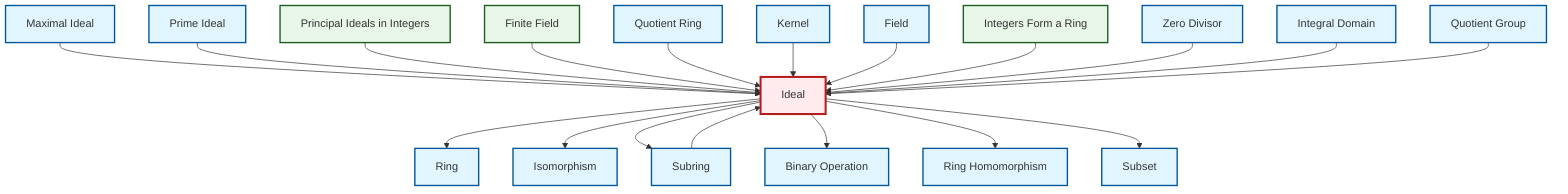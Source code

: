 graph TD
    classDef definition fill:#e1f5fe,stroke:#01579b,stroke-width:2px
    classDef theorem fill:#f3e5f5,stroke:#4a148c,stroke-width:2px
    classDef axiom fill:#fff3e0,stroke:#e65100,stroke-width:2px
    classDef example fill:#e8f5e9,stroke:#1b5e20,stroke-width:2px
    classDef current fill:#ffebee,stroke:#b71c1c,stroke-width:3px
    def-ring["Ring"]:::definition
    ex-integers-ring["Integers Form a Ring"]:::example
    ex-principal-ideal["Principal Ideals in Integers"]:::example
    def-zero-divisor["Zero Divisor"]:::definition
    def-kernel["Kernel"]:::definition
    def-quotient-ring["Quotient Ring"]:::definition
    def-integral-domain["Integral Domain"]:::definition
    def-field["Field"]:::definition
    def-isomorphism["Isomorphism"]:::definition
    def-subset["Subset"]:::definition
    def-ideal["Ideal"]:::definition
    def-maximal-ideal["Maximal Ideal"]:::definition
    ex-finite-field["Finite Field"]:::example
    def-prime-ideal["Prime Ideal"]:::definition
    def-quotient-group["Quotient Group"]:::definition
    def-ring-homomorphism["Ring Homomorphism"]:::definition
    def-subring["Subring"]:::definition
    def-binary-operation["Binary Operation"]:::definition
    def-maximal-ideal --> def-ideal
    def-ideal --> def-ring
    def-subring --> def-ideal
    def-prime-ideal --> def-ideal
    ex-principal-ideal --> def-ideal
    def-ideal --> def-isomorphism
    def-ideal --> def-subring
    ex-finite-field --> def-ideal
    def-quotient-ring --> def-ideal
    def-ideal --> def-binary-operation
    def-kernel --> def-ideal
    def-field --> def-ideal
    def-ideal --> def-ring-homomorphism
    ex-integers-ring --> def-ideal
    def-zero-divisor --> def-ideal
    def-integral-domain --> def-ideal
    def-ideal --> def-subset
    def-quotient-group --> def-ideal
    class def-ideal current